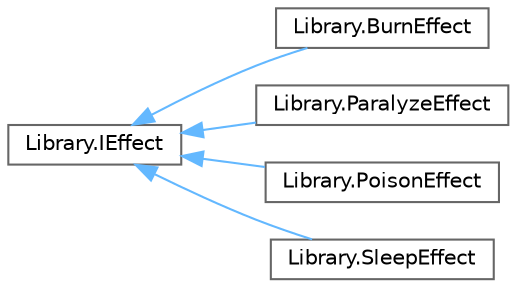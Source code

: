 digraph "Graphical Class Hierarchy"
{
 // INTERACTIVE_SVG=YES
 // LATEX_PDF_SIZE
  bgcolor="transparent";
  edge [fontname=Helvetica,fontsize=10,labelfontname=Helvetica,labelfontsize=10];
  node [fontname=Helvetica,fontsize=10,shape=box,height=0.2,width=0.4];
  rankdir="LR";
  Node0 [id="Node000000",label="Library.IEffect",height=0.2,width=0.4,color="grey40", fillcolor="white", style="filled",URL="$interfaceLibrary_1_1IEffect.html",tooltip="Interfaz que define la estructura básica para los efectos especiales que pueden aplicarse a un Pokémo..."];
  Node0 -> Node1 [id="edge1_Node000000_Node000001",dir="back",color="steelblue1",style="solid",tooltip=" "];
  Node1 [id="Node000001",label="Library.BurnEffect",height=0.2,width=0.4,color="grey40", fillcolor="white", style="filled",URL="$classLibrary_1_1BurnEffect.html",tooltip="Clase que representa el efecto de \"quemar\" a un Pokémon. Un Pokémon quemado pierde un 10% de su vida ..."];
  Node0 -> Node2 [id="edge2_Node000000_Node000002",dir="back",color="steelblue1",style="solid",tooltip=" "];
  Node2 [id="Node000002",label="Library.ParalyzeEffect",height=0.2,width=0.4,color="grey40", fillcolor="white", style="filled",URL="$classLibrary_1_1ParalyzeEffect.html",tooltip="Clase que representa el efecto de \"paralizar\" a un Pokémon. Un Pokémon paralizado tiene un 30% de pro..."];
  Node0 -> Node3 [id="edge3_Node000000_Node000003",dir="back",color="steelblue1",style="solid",tooltip=" "];
  Node3 [id="Node000003",label="Library.PoisonEffect",height=0.2,width=0.4,color="grey40", fillcolor="white", style="filled",URL="$classLibrary_1_1PoisonEffect.html",tooltip="Clase que representa el efecto de \"envenenar\" a un Pokémon. Un Pokémon envenenado pierde una cierta c..."];
  Node0 -> Node4 [id="edge4_Node000000_Node000004",dir="back",color="steelblue1",style="solid",tooltip=" "];
  Node4 [id="Node000004",label="Library.SleepEffect",height=0.2,width=0.4,color="grey40", fillcolor="white", style="filled",URL="$classLibrary_1_1SleepEffect.html",tooltip="Representa un efecto de estado de sueño que puede ser aplicado a un Pokémon. Este efecto impide que e..."];
}
